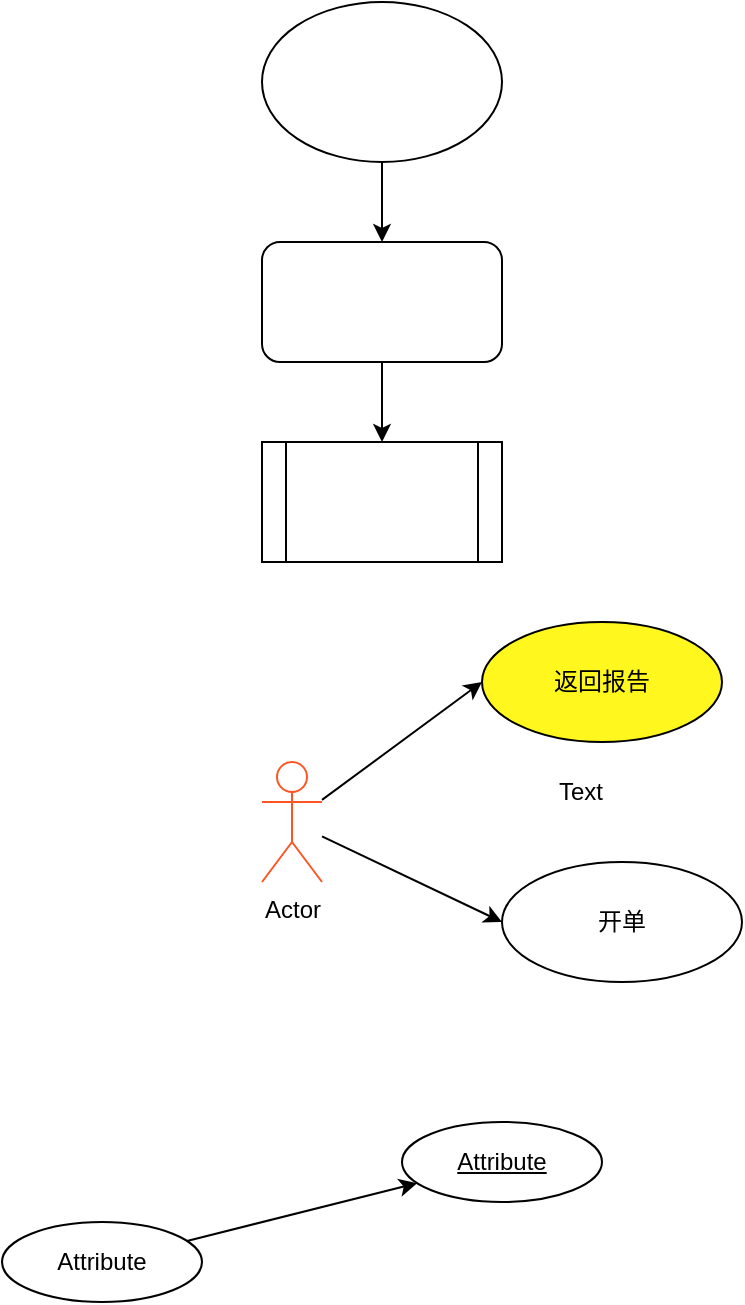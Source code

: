 <mxfile version="27.1.6">
  <diagram name="第 1 页" id="5wzQUZLdJe-7u8PxrWQR">
    <mxGraphModel dx="1426" dy="785" grid="1" gridSize="10" guides="1" tooltips="1" connect="1" arrows="1" fold="1" page="1" pageScale="1" pageWidth="827" pageHeight="1169" math="0" shadow="0">
      <root>
        <mxCell id="0" />
        <mxCell id="1" parent="0" />
        <mxCell id="IBYEb5yRVhsRy5LMMLNx-3" style="edgeStyle=orthogonalEdgeStyle;rounded=0;orthogonalLoop=1;jettySize=auto;html=1;entryX=0.5;entryY=0;entryDx=0;entryDy=0;" parent="1" source="IBYEb5yRVhsRy5LMMLNx-1" target="IBYEb5yRVhsRy5LMMLNx-2" edge="1">
          <mxGeometry relative="1" as="geometry" />
        </mxCell>
        <mxCell id="IBYEb5yRVhsRy5LMMLNx-1" value="" style="ellipse;whiteSpace=wrap;html=1;" parent="1" vertex="1">
          <mxGeometry x="280" y="60" width="120" height="80" as="geometry" />
        </mxCell>
        <mxCell id="IBYEb5yRVhsRy5LMMLNx-5" style="edgeStyle=orthogonalEdgeStyle;rounded=0;orthogonalLoop=1;jettySize=auto;html=1;exitX=0.5;exitY=1;exitDx=0;exitDy=0;entryX=0.5;entryY=0;entryDx=0;entryDy=0;" parent="1" source="IBYEb5yRVhsRy5LMMLNx-2" target="IBYEb5yRVhsRy5LMMLNx-4" edge="1">
          <mxGeometry relative="1" as="geometry" />
        </mxCell>
        <mxCell id="IBYEb5yRVhsRy5LMMLNx-2" value="" style="rounded=1;whiteSpace=wrap;html=1;" parent="1" vertex="1">
          <mxGeometry x="280" y="180" width="120" height="60" as="geometry" />
        </mxCell>
        <mxCell id="IBYEb5yRVhsRy5LMMLNx-4" value="" style="shape=process;whiteSpace=wrap;html=1;backgroundOutline=1;" parent="1" vertex="1">
          <mxGeometry x="280" y="280" width="120" height="60" as="geometry" />
        </mxCell>
        <mxCell id="DfGtRf56760_pPb6WfjM-1" value="" style="rounded=0;orthogonalLoop=1;jettySize=auto;html=1;entryX=0;entryY=0.5;entryDx=0;entryDy=0;" edge="1" parent="1" source="xleU26F7WajVe0TPFSa0-1" target="xleU26F7WajVe0TPFSa0-2">
          <mxGeometry relative="1" as="geometry" />
        </mxCell>
        <mxCell id="DfGtRf56760_pPb6WfjM-3" style="rounded=0;orthogonalLoop=1;jettySize=auto;html=1;entryX=0;entryY=0.5;entryDx=0;entryDy=0;" edge="1" parent="1" source="xleU26F7WajVe0TPFSa0-1" target="DfGtRf56760_pPb6WfjM-2">
          <mxGeometry relative="1" as="geometry" />
        </mxCell>
        <mxCell id="xleU26F7WajVe0TPFSa0-1" value="Actor" style="shape=umlActor;verticalLabelPosition=bottom;verticalAlign=top;html=1;strokeColor=#FF5522;" parent="1" vertex="1">
          <mxGeometry x="280" y="440" width="30" height="60" as="geometry" />
        </mxCell>
        <mxCell id="xleU26F7WajVe0TPFSa0-2" value="返回报告" style="ellipse;whiteSpace=wrap;html=1;shadow=0;fillColor=#FFF71D;" parent="1" vertex="1">
          <mxGeometry x="390" y="370" width="120" height="60" as="geometry" />
        </mxCell>
        <mxCell id="xleU26F7WajVe0TPFSa0-7" style="rounded=0;orthogonalLoop=1;jettySize=auto;html=1;" parent="1" source="xleU26F7WajVe0TPFSa0-5" target="xleU26F7WajVe0TPFSa0-6" edge="1">
          <mxGeometry relative="1" as="geometry" />
        </mxCell>
        <mxCell id="xleU26F7WajVe0TPFSa0-5" value="Attribute" style="ellipse;whiteSpace=wrap;html=1;align=center;" parent="1" vertex="1">
          <mxGeometry x="150" y="670" width="100" height="40" as="geometry" />
        </mxCell>
        <mxCell id="xleU26F7WajVe0TPFSa0-6" value="Attribute" style="ellipse;whiteSpace=wrap;html=1;align=center;fontStyle=4;" parent="1" vertex="1">
          <mxGeometry x="350" y="620" width="100" height="40" as="geometry" />
        </mxCell>
        <mxCell id="DfGtRf56760_pPb6WfjM-2" value="开单" style="ellipse;whiteSpace=wrap;html=1;" vertex="1" parent="1">
          <mxGeometry x="400" y="490" width="120" height="60" as="geometry" />
        </mxCell>
        <mxCell id="DfGtRf56760_pPb6WfjM-4" value="Text" style="text;html=1;align=center;verticalAlign=middle;resizable=0;points=[];autosize=1;strokeColor=none;fillColor=none;" vertex="1" parent="1">
          <mxGeometry x="414" y="440" width="50" height="30" as="geometry" />
        </mxCell>
      </root>
    </mxGraphModel>
  </diagram>
</mxfile>
